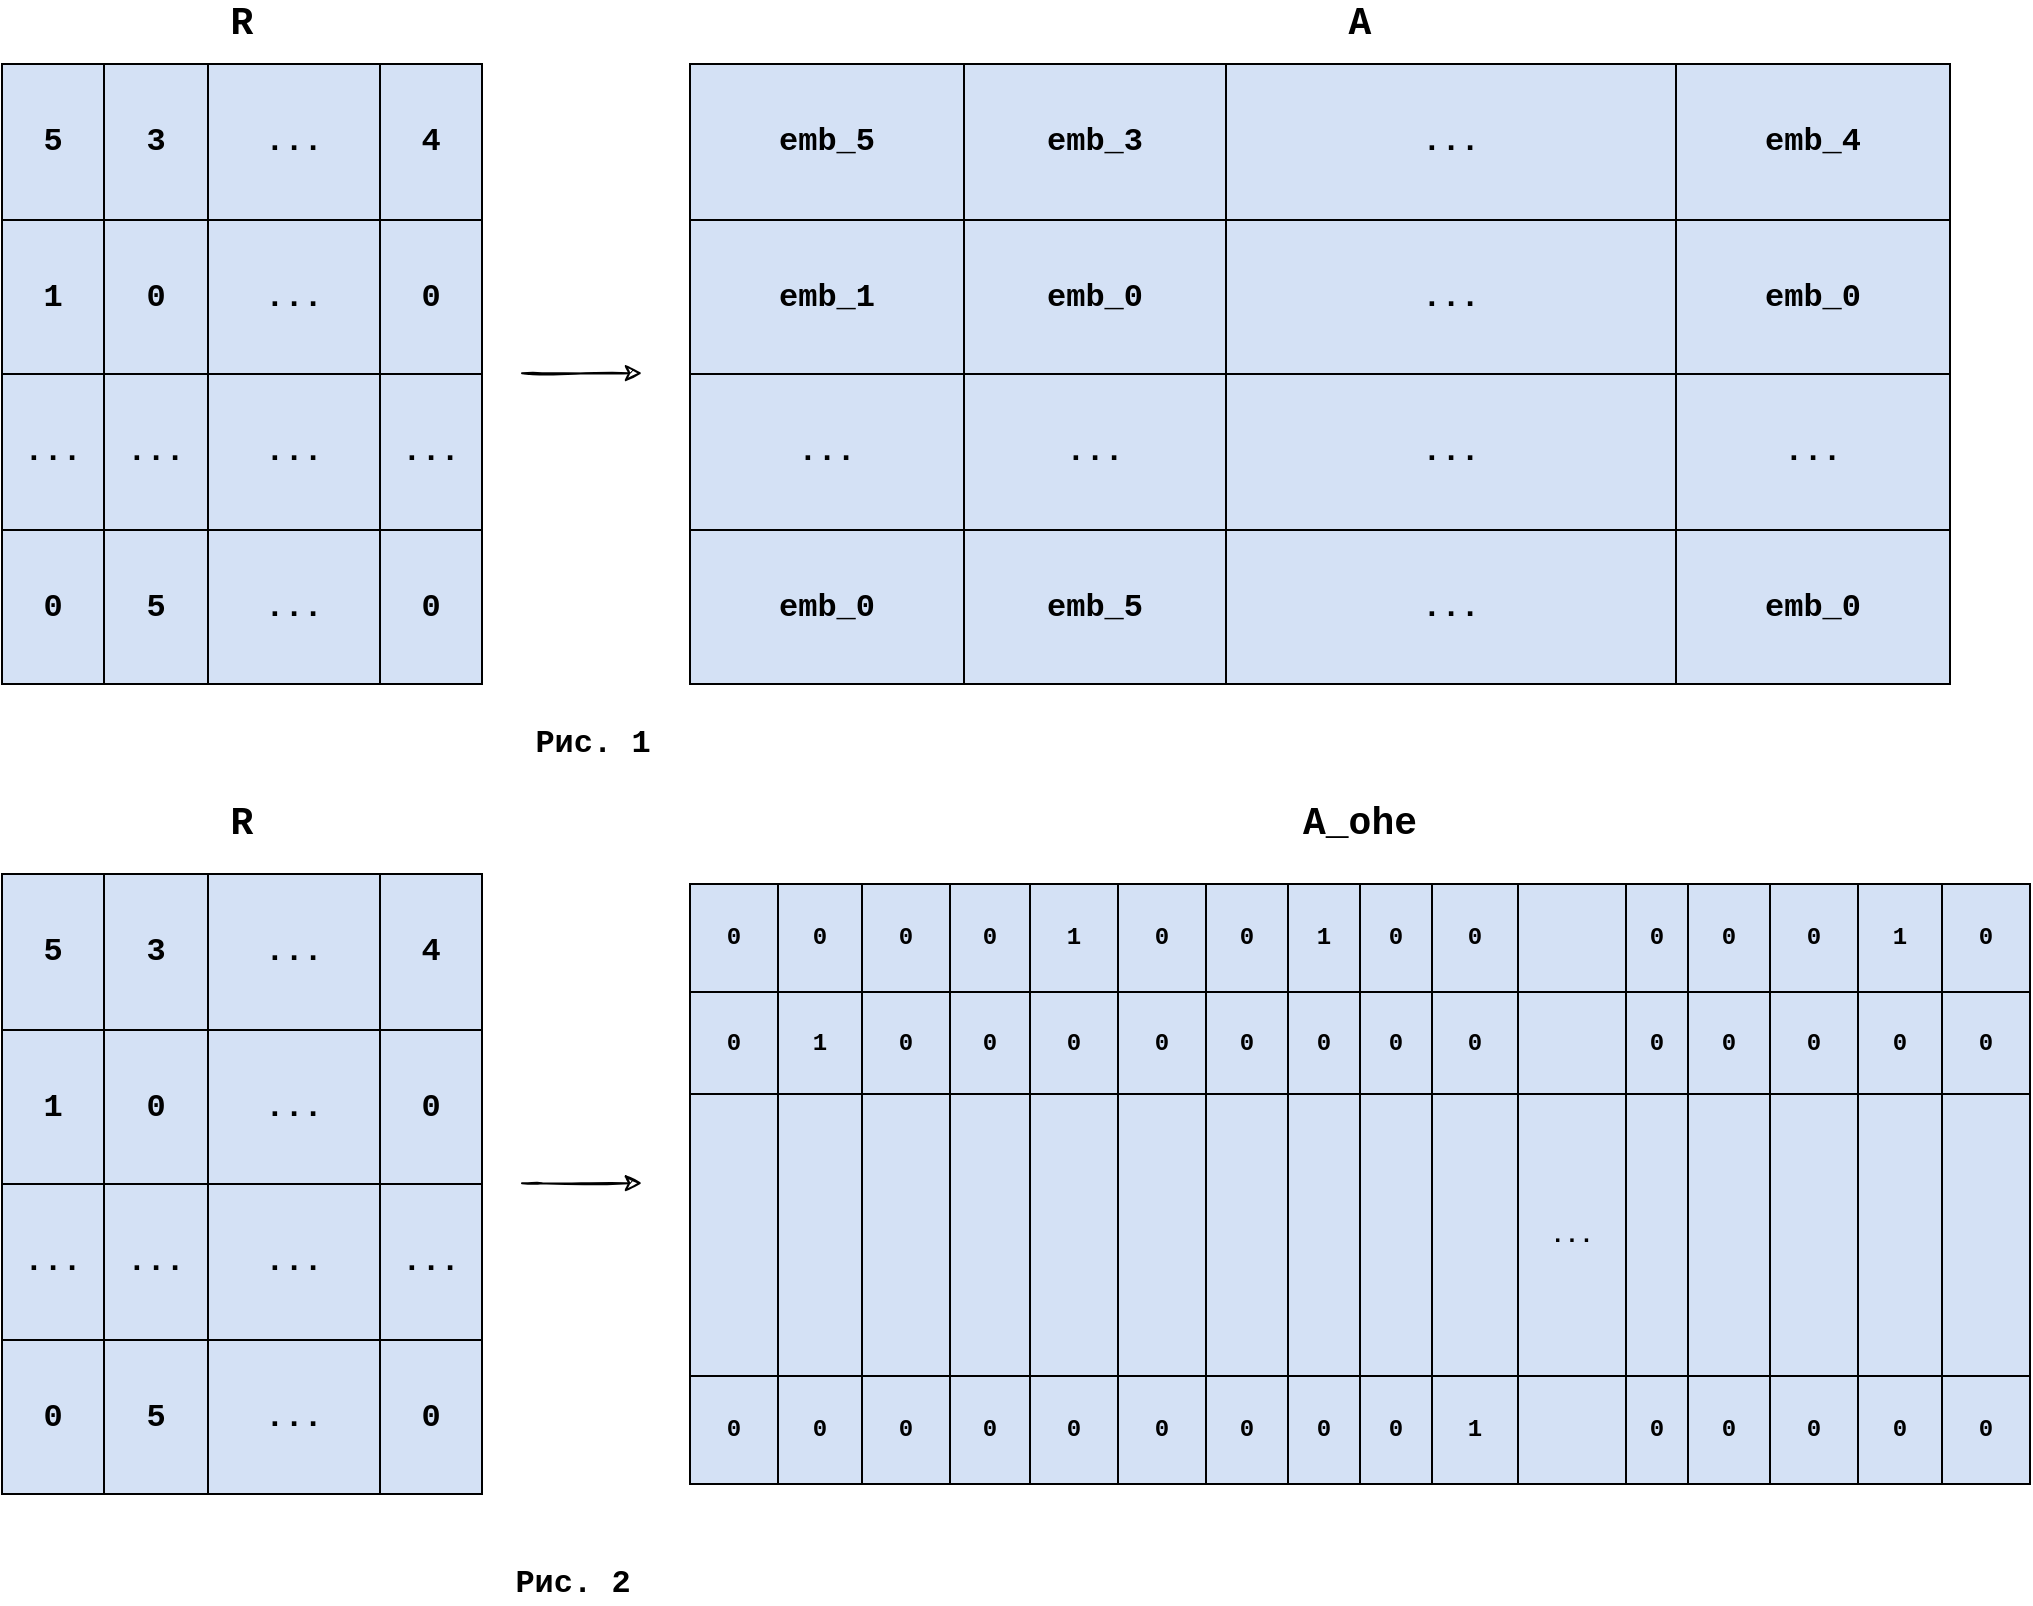 <mxfile version="13.9.9" type="github">
  <diagram id="Y9glZsxrajs8FHL4l1Yg" name="Page-1">
    <mxGraphModel dx="1023" dy="597" grid="1" gridSize="10" guides="1" tooltips="1" connect="1" arrows="1" fold="1" page="1" pageScale="1" pageWidth="827" pageHeight="1169" math="0" shadow="0">
      <root>
        <mxCell id="0" />
        <mxCell id="1" parent="0" />
        <mxCell id="yRKwyBDqBlV9yVA-gZC7-102" value="" style="edgeStyle=orthogonalEdgeStyle;rounded=0;orthogonalLoop=1;jettySize=auto;html=1;fontFamily=Courier New;fontSize=16;sketch=1;fontStyle=1" edge="1" parent="1">
          <mxGeometry relative="1" as="geometry">
            <mxPoint x="340" y="224.58" as="sourcePoint" />
            <mxPoint x="390" y="224.58" as="targetPoint" />
            <Array as="points">
              <mxPoint x="330" y="225.08" />
              <mxPoint x="330" y="225.08" />
            </Array>
          </mxGeometry>
        </mxCell>
        <mxCell id="yRKwyBDqBlV9yVA-gZC7-103" value="" style="shape=table;html=1;whiteSpace=wrap;startSize=0;container=1;collapsible=0;childLayout=tableLayout;fontSize=16;fontFamily=Courier New;fontStyle=1;swimlaneFillColor=#ffffff;fillColor=#D4E1F5;sketch=0;" vertex="1" parent="1">
          <mxGeometry x="70" y="70" width="240" height="310" as="geometry" />
        </mxCell>
        <mxCell id="yRKwyBDqBlV9yVA-gZC7-104" value="" style="shape=partialRectangle;html=1;whiteSpace=wrap;collapsible=0;dropTarget=0;pointerEvents=0;fillColor=none;top=0;left=0;bottom=0;right=0;points=[[0,0.5],[1,0.5]];portConstraint=eastwest;fontSize=16;fontFamily=Courier New;fontStyle=1" vertex="1" parent="yRKwyBDqBlV9yVA-gZC7-103">
          <mxGeometry width="240" height="78" as="geometry" />
        </mxCell>
        <mxCell id="yRKwyBDqBlV9yVA-gZC7-105" value="5" style="shape=partialRectangle;html=1;whiteSpace=wrap;connectable=0;overflow=hidden;fillColor=none;top=0;left=0;bottom=0;right=0;fontSize=16;fontFamily=Courier New;fontStyle=1" vertex="1" parent="yRKwyBDqBlV9yVA-gZC7-104">
          <mxGeometry width="51" height="78" as="geometry" />
        </mxCell>
        <mxCell id="yRKwyBDqBlV9yVA-gZC7-106" value="3" style="shape=partialRectangle;html=1;whiteSpace=wrap;connectable=0;overflow=hidden;fillColor=none;top=0;left=0;bottom=0;right=0;fontSize=16;fontFamily=Courier New;fontStyle=1" vertex="1" parent="yRKwyBDqBlV9yVA-gZC7-104">
          <mxGeometry x="51" width="52" height="78" as="geometry" />
        </mxCell>
        <mxCell id="yRKwyBDqBlV9yVA-gZC7-107" value="..." style="shape=partialRectangle;html=1;whiteSpace=wrap;connectable=0;overflow=hidden;fillColor=none;top=0;left=0;bottom=0;right=0;dashed=1;fontSize=16;fontFamily=Courier New;fontStyle=1;strokeColor=none;" vertex="1" parent="yRKwyBDqBlV9yVA-gZC7-104">
          <mxGeometry x="103" width="86" height="78" as="geometry" />
        </mxCell>
        <mxCell id="yRKwyBDqBlV9yVA-gZC7-108" value="4" style="shape=partialRectangle;html=1;whiteSpace=wrap;connectable=0;overflow=hidden;fillColor=none;top=0;left=0;bottom=0;right=0;fontSize=16;fontFamily=Courier New;fontStyle=1" vertex="1" parent="yRKwyBDqBlV9yVA-gZC7-104">
          <mxGeometry x="189" width="51" height="78" as="geometry" />
        </mxCell>
        <mxCell id="yRKwyBDqBlV9yVA-gZC7-109" value="" style="shape=partialRectangle;html=1;whiteSpace=wrap;collapsible=0;dropTarget=0;pointerEvents=0;fillColor=none;top=0;left=0;bottom=0;right=0;points=[[0,0.5],[1,0.5]];portConstraint=eastwest;fontSize=16;fontFamily=Courier New;fontStyle=1" vertex="1" parent="yRKwyBDqBlV9yVA-gZC7-103">
          <mxGeometry y="78" width="240" height="77" as="geometry" />
        </mxCell>
        <mxCell id="yRKwyBDqBlV9yVA-gZC7-110" value="1" style="shape=partialRectangle;html=1;whiteSpace=wrap;connectable=0;overflow=hidden;fillColor=none;top=0;left=0;bottom=0;right=0;fontSize=16;fontFamily=Courier New;fontStyle=1" vertex="1" parent="yRKwyBDqBlV9yVA-gZC7-109">
          <mxGeometry width="51" height="77" as="geometry" />
        </mxCell>
        <mxCell id="yRKwyBDqBlV9yVA-gZC7-111" value="0" style="shape=partialRectangle;html=1;whiteSpace=wrap;connectable=0;overflow=hidden;fillColor=none;top=0;left=0;bottom=0;right=0;fontSize=16;fontFamily=Courier New;fontStyle=1" vertex="1" parent="yRKwyBDqBlV9yVA-gZC7-109">
          <mxGeometry x="51" width="52" height="77" as="geometry" />
        </mxCell>
        <mxCell id="yRKwyBDqBlV9yVA-gZC7-112" value="..." style="shape=partialRectangle;html=1;whiteSpace=wrap;connectable=0;overflow=hidden;fillColor=none;top=0;left=0;bottom=0;right=0;fontSize=16;fontFamily=Courier New;fontStyle=1" vertex="1" parent="yRKwyBDqBlV9yVA-gZC7-109">
          <mxGeometry x="103" width="86" height="77" as="geometry" />
        </mxCell>
        <mxCell id="yRKwyBDqBlV9yVA-gZC7-113" value="0" style="shape=partialRectangle;html=1;whiteSpace=wrap;connectable=0;overflow=hidden;fillColor=none;top=0;left=0;bottom=0;right=0;fontSize=16;fontFamily=Courier New;fontStyle=1" vertex="1" parent="yRKwyBDqBlV9yVA-gZC7-109">
          <mxGeometry x="189" width="51" height="77" as="geometry" />
        </mxCell>
        <mxCell id="yRKwyBDqBlV9yVA-gZC7-114" value="" style="shape=partialRectangle;html=1;whiteSpace=wrap;collapsible=0;dropTarget=0;pointerEvents=0;fillColor=none;top=0;left=0;bottom=0;right=0;points=[[0,0.5],[1,0.5]];portConstraint=eastwest;strokeColor=none;fontSize=16;fontFamily=Courier New;fontStyle=1" vertex="1" parent="yRKwyBDqBlV9yVA-gZC7-103">
          <mxGeometry y="155" width="240" height="78" as="geometry" />
        </mxCell>
        <mxCell id="yRKwyBDqBlV9yVA-gZC7-115" value="..." style="shape=partialRectangle;html=1;whiteSpace=wrap;connectable=0;overflow=hidden;fillColor=none;top=0;left=0;bottom=0;right=0;fontSize=16;fontFamily=Courier New;fontStyle=1" vertex="1" parent="yRKwyBDqBlV9yVA-gZC7-114">
          <mxGeometry width="51" height="78" as="geometry" />
        </mxCell>
        <mxCell id="yRKwyBDqBlV9yVA-gZC7-116" value="..." style="shape=partialRectangle;html=1;whiteSpace=wrap;connectable=0;overflow=hidden;fillColor=none;top=0;left=0;bottom=0;right=0;fontSize=16;fontFamily=Courier New;fontStyle=1" vertex="1" parent="yRKwyBDqBlV9yVA-gZC7-114">
          <mxGeometry x="51" width="52" height="78" as="geometry" />
        </mxCell>
        <mxCell id="yRKwyBDqBlV9yVA-gZC7-117" value="..." style="shape=partialRectangle;html=1;whiteSpace=wrap;connectable=0;overflow=hidden;fillColor=none;top=0;left=0;bottom=0;right=0;fontSize=16;fontFamily=Courier New;fontStyle=1" vertex="1" parent="yRKwyBDqBlV9yVA-gZC7-114">
          <mxGeometry x="103" width="86" height="78" as="geometry" />
        </mxCell>
        <mxCell id="yRKwyBDqBlV9yVA-gZC7-118" value="..." style="shape=partialRectangle;html=1;whiteSpace=wrap;connectable=0;overflow=hidden;fillColor=none;top=0;left=0;bottom=0;right=0;fontSize=16;fontFamily=Courier New;fontStyle=1" vertex="1" parent="yRKwyBDqBlV9yVA-gZC7-114">
          <mxGeometry x="189" width="51" height="78" as="geometry" />
        </mxCell>
        <mxCell id="yRKwyBDqBlV9yVA-gZC7-119" value="" style="shape=partialRectangle;html=1;whiteSpace=wrap;collapsible=0;dropTarget=0;pointerEvents=0;fillColor=none;top=0;left=0;bottom=0;right=0;points=[[0,0.5],[1,0.5]];portConstraint=eastwest;fontSize=16;fontFamily=Courier New;fontStyle=1" vertex="1" parent="yRKwyBDqBlV9yVA-gZC7-103">
          <mxGeometry y="233" width="240" height="77" as="geometry" />
        </mxCell>
        <mxCell id="yRKwyBDqBlV9yVA-gZC7-120" value="0" style="shape=partialRectangle;html=1;whiteSpace=wrap;connectable=0;overflow=hidden;fillColor=none;top=0;left=0;bottom=0;right=0;fontSize=16;fontFamily=Courier New;fontStyle=1" vertex="1" parent="yRKwyBDqBlV9yVA-gZC7-119">
          <mxGeometry width="51" height="77" as="geometry" />
        </mxCell>
        <mxCell id="yRKwyBDqBlV9yVA-gZC7-121" value="5" style="shape=partialRectangle;html=1;whiteSpace=wrap;connectable=0;overflow=hidden;fillColor=none;top=0;left=0;bottom=0;right=0;fontSize=16;fontFamily=Courier New;fontStyle=1" vertex="1" parent="yRKwyBDqBlV9yVA-gZC7-119">
          <mxGeometry x="51" width="52" height="77" as="geometry" />
        </mxCell>
        <mxCell id="yRKwyBDqBlV9yVA-gZC7-122" value="..." style="shape=partialRectangle;html=1;whiteSpace=wrap;connectable=0;overflow=hidden;fillColor=none;top=0;left=0;bottom=0;right=0;fontSize=16;fontFamily=Courier New;fontStyle=1" vertex="1" parent="yRKwyBDqBlV9yVA-gZC7-119">
          <mxGeometry x="103" width="86" height="77" as="geometry" />
        </mxCell>
        <mxCell id="yRKwyBDqBlV9yVA-gZC7-123" value="0" style="shape=partialRectangle;html=1;whiteSpace=wrap;connectable=0;overflow=hidden;fillColor=none;top=0;left=0;bottom=0;right=0;fontSize=16;fontFamily=Courier New;fontStyle=1" vertex="1" parent="yRKwyBDqBlV9yVA-gZC7-119">
          <mxGeometry x="189" width="51" height="77" as="geometry" />
        </mxCell>
        <mxCell id="yRKwyBDqBlV9yVA-gZC7-124" value="&lt;span&gt;&lt;font style=&quot;font-size: 19px&quot;&gt;R&lt;/font&gt;&lt;/span&gt;" style="text;html=1;strokeColor=none;fillColor=none;align=center;verticalAlign=middle;whiteSpace=wrap;rounded=0;dashed=1;fontFamily=Courier New;fontSize=16;fontStyle=1" vertex="1" parent="1">
          <mxGeometry x="170" y="40" width="40" height="20" as="geometry" />
        </mxCell>
        <mxCell id="yRKwyBDqBlV9yVA-gZC7-125" value="" style="shape=table;html=1;whiteSpace=wrap;startSize=0;container=1;collapsible=0;childLayout=tableLayout;fontSize=16;fontFamily=Courier New;fontStyle=1;sketch=0;fillColor=#D4E1F5;" vertex="1" parent="1">
          <mxGeometry x="414" y="70" width="630" height="310" as="geometry" />
        </mxCell>
        <mxCell id="yRKwyBDqBlV9yVA-gZC7-126" value="" style="shape=partialRectangle;html=1;whiteSpace=wrap;collapsible=0;dropTarget=0;pointerEvents=0;fillColor=none;top=0;left=0;bottom=0;right=0;points=[[0,0.5],[1,0.5]];portConstraint=eastwest;fontSize=16;fontFamily=Courier New;fontStyle=1" vertex="1" parent="yRKwyBDqBlV9yVA-gZC7-125">
          <mxGeometry width="630" height="78" as="geometry" />
        </mxCell>
        <mxCell id="yRKwyBDqBlV9yVA-gZC7-127" value="emb_5" style="shape=partialRectangle;html=1;whiteSpace=wrap;connectable=0;overflow=hidden;fillColor=none;top=0;left=0;bottom=0;right=0;fontSize=16;fontFamily=Courier New;fontStyle=1" vertex="1" parent="yRKwyBDqBlV9yVA-gZC7-126">
          <mxGeometry width="137" height="78" as="geometry" />
        </mxCell>
        <mxCell id="yRKwyBDqBlV9yVA-gZC7-128" value="emb_3" style="shape=partialRectangle;html=1;whiteSpace=wrap;connectable=0;overflow=hidden;fillColor=none;top=0;left=0;bottom=0;right=0;fontSize=16;fontFamily=Courier New;fontStyle=1" vertex="1" parent="yRKwyBDqBlV9yVA-gZC7-126">
          <mxGeometry x="137" width="131" height="78" as="geometry" />
        </mxCell>
        <mxCell id="yRKwyBDqBlV9yVA-gZC7-129" value="..." style="shape=partialRectangle;html=1;whiteSpace=wrap;connectable=0;overflow=hidden;fillColor=none;top=0;left=0;bottom=0;right=0;dashed=1;fontSize=16;fontFamily=Courier New;fontStyle=1;strokeColor=none;" vertex="1" parent="yRKwyBDqBlV9yVA-gZC7-126">
          <mxGeometry x="268" width="225" height="78" as="geometry" />
        </mxCell>
        <mxCell id="yRKwyBDqBlV9yVA-gZC7-130" value="emb_4" style="shape=partialRectangle;html=1;whiteSpace=wrap;connectable=0;overflow=hidden;fillColor=none;top=0;left=0;bottom=0;right=0;fontSize=16;fontFamily=Courier New;fontStyle=1" vertex="1" parent="yRKwyBDqBlV9yVA-gZC7-126">
          <mxGeometry x="493" width="137" height="78" as="geometry" />
        </mxCell>
        <mxCell id="yRKwyBDqBlV9yVA-gZC7-131" value="" style="shape=partialRectangle;html=1;whiteSpace=wrap;collapsible=0;dropTarget=0;pointerEvents=0;fillColor=none;top=0;left=0;bottom=0;right=0;points=[[0,0.5],[1,0.5]];portConstraint=eastwest;fontSize=16;fontFamily=Courier New;fontStyle=1" vertex="1" parent="yRKwyBDqBlV9yVA-gZC7-125">
          <mxGeometry y="78" width="630" height="77" as="geometry" />
        </mxCell>
        <mxCell id="yRKwyBDqBlV9yVA-gZC7-132" value="emb_1" style="shape=partialRectangle;html=1;whiteSpace=wrap;connectable=0;overflow=hidden;fillColor=none;top=0;left=0;bottom=0;right=0;fontSize=16;fontFamily=Courier New;fontStyle=1" vertex="1" parent="yRKwyBDqBlV9yVA-gZC7-131">
          <mxGeometry width="137" height="77" as="geometry" />
        </mxCell>
        <mxCell id="yRKwyBDqBlV9yVA-gZC7-133" value="emb_0" style="shape=partialRectangle;html=1;whiteSpace=wrap;connectable=0;overflow=hidden;fillColor=none;top=0;left=0;bottom=0;right=0;fontSize=16;fontFamily=Courier New;fontStyle=1" vertex="1" parent="yRKwyBDqBlV9yVA-gZC7-131">
          <mxGeometry x="137" width="131" height="77" as="geometry" />
        </mxCell>
        <mxCell id="yRKwyBDqBlV9yVA-gZC7-134" value="..." style="shape=partialRectangle;html=1;whiteSpace=wrap;connectable=0;overflow=hidden;fillColor=none;top=0;left=0;bottom=0;right=0;fontSize=16;fontFamily=Courier New;fontStyle=1" vertex="1" parent="yRKwyBDqBlV9yVA-gZC7-131">
          <mxGeometry x="268" width="225" height="77" as="geometry" />
        </mxCell>
        <mxCell id="yRKwyBDqBlV9yVA-gZC7-135" value="emb_0" style="shape=partialRectangle;html=1;whiteSpace=wrap;connectable=0;overflow=hidden;fillColor=none;top=0;left=0;bottom=0;right=0;fontSize=16;fontFamily=Courier New;fontStyle=1" vertex="1" parent="yRKwyBDqBlV9yVA-gZC7-131">
          <mxGeometry x="493" width="137" height="77" as="geometry" />
        </mxCell>
        <mxCell id="yRKwyBDqBlV9yVA-gZC7-136" value="" style="shape=partialRectangle;html=1;whiteSpace=wrap;collapsible=0;dropTarget=0;pointerEvents=0;fillColor=none;top=0;left=0;bottom=0;right=0;points=[[0,0.5],[1,0.5]];portConstraint=eastwest;strokeColor=none;fontSize=16;fontFamily=Courier New;fontStyle=1" vertex="1" parent="yRKwyBDqBlV9yVA-gZC7-125">
          <mxGeometry y="155" width="630" height="78" as="geometry" />
        </mxCell>
        <mxCell id="yRKwyBDqBlV9yVA-gZC7-137" value="..." style="shape=partialRectangle;html=1;whiteSpace=wrap;connectable=0;overflow=hidden;fillColor=none;top=0;left=0;bottom=0;right=0;fontSize=16;fontFamily=Courier New;fontStyle=1" vertex="1" parent="yRKwyBDqBlV9yVA-gZC7-136">
          <mxGeometry width="137" height="78" as="geometry" />
        </mxCell>
        <mxCell id="yRKwyBDqBlV9yVA-gZC7-138" value="..." style="shape=partialRectangle;html=1;whiteSpace=wrap;connectable=0;overflow=hidden;fillColor=none;top=0;left=0;bottom=0;right=0;fontSize=16;fontFamily=Courier New;fontStyle=1" vertex="1" parent="yRKwyBDqBlV9yVA-gZC7-136">
          <mxGeometry x="137" width="131" height="78" as="geometry" />
        </mxCell>
        <mxCell id="yRKwyBDqBlV9yVA-gZC7-139" value="..." style="shape=partialRectangle;html=1;whiteSpace=wrap;connectable=0;overflow=hidden;fillColor=none;top=0;left=0;bottom=0;right=0;fontSize=16;fontFamily=Courier New;fontStyle=1" vertex="1" parent="yRKwyBDqBlV9yVA-gZC7-136">
          <mxGeometry x="268" width="225" height="78" as="geometry" />
        </mxCell>
        <mxCell id="yRKwyBDqBlV9yVA-gZC7-140" value="..." style="shape=partialRectangle;html=1;whiteSpace=wrap;connectable=0;overflow=hidden;fillColor=none;top=0;left=0;bottom=0;right=0;fontSize=16;fontFamily=Courier New;fontStyle=1" vertex="1" parent="yRKwyBDqBlV9yVA-gZC7-136">
          <mxGeometry x="493" width="137" height="78" as="geometry" />
        </mxCell>
        <mxCell id="yRKwyBDqBlV9yVA-gZC7-141" value="" style="shape=partialRectangle;html=1;whiteSpace=wrap;collapsible=0;dropTarget=0;pointerEvents=0;fillColor=none;top=0;left=0;bottom=0;right=0;points=[[0,0.5],[1,0.5]];portConstraint=eastwest;fontSize=16;fontFamily=Courier New;fontStyle=1" vertex="1" parent="yRKwyBDqBlV9yVA-gZC7-125">
          <mxGeometry y="233" width="630" height="77" as="geometry" />
        </mxCell>
        <mxCell id="yRKwyBDqBlV9yVA-gZC7-142" value="emb_0" style="shape=partialRectangle;html=1;whiteSpace=wrap;connectable=0;overflow=hidden;fillColor=none;top=0;left=0;bottom=0;right=0;fontSize=16;fontFamily=Courier New;fontStyle=1" vertex="1" parent="yRKwyBDqBlV9yVA-gZC7-141">
          <mxGeometry width="137" height="77" as="geometry" />
        </mxCell>
        <mxCell id="yRKwyBDqBlV9yVA-gZC7-143" value="emb_5" style="shape=partialRectangle;html=1;whiteSpace=wrap;connectable=0;overflow=hidden;fillColor=none;top=0;left=0;bottom=0;right=0;fontSize=16;fontFamily=Courier New;fontStyle=1" vertex="1" parent="yRKwyBDqBlV9yVA-gZC7-141">
          <mxGeometry x="137" width="131" height="77" as="geometry" />
        </mxCell>
        <mxCell id="yRKwyBDqBlV9yVA-gZC7-144" value="..." style="shape=partialRectangle;html=1;whiteSpace=wrap;connectable=0;overflow=hidden;fillColor=none;top=0;left=0;bottom=0;right=0;fontSize=16;fontFamily=Courier New;fontStyle=1" vertex="1" parent="yRKwyBDqBlV9yVA-gZC7-141">
          <mxGeometry x="268" width="225" height="77" as="geometry" />
        </mxCell>
        <mxCell id="yRKwyBDqBlV9yVA-gZC7-145" value="emb_0" style="shape=partialRectangle;html=1;whiteSpace=wrap;connectable=0;overflow=hidden;fillColor=none;top=0;left=0;bottom=0;right=0;fontSize=16;fontFamily=Courier New;fontStyle=1" vertex="1" parent="yRKwyBDqBlV9yVA-gZC7-141">
          <mxGeometry x="493" width="137" height="77" as="geometry" />
        </mxCell>
        <mxCell id="yRKwyBDqBlV9yVA-gZC7-146" value="&lt;span&gt;&lt;font style=&quot;font-size: 19px&quot;&gt;A&lt;/font&gt;&lt;/span&gt;" style="text;html=1;strokeColor=none;fillColor=none;align=center;verticalAlign=middle;whiteSpace=wrap;rounded=0;dashed=1;fontFamily=Courier New;fontSize=16;fontStyle=1" vertex="1" parent="1">
          <mxGeometry x="729" y="40" width="40" height="20" as="geometry" />
        </mxCell>
        <mxCell id="yRKwyBDqBlV9yVA-gZC7-147" value="Рис. 1" style="text;html=1;align=center;verticalAlign=middle;resizable=0;points=[];autosize=1;fontSize=16;fontFamily=Courier New;sketch=0;fontStyle=1" vertex="1" parent="1">
          <mxGeometry x="330" y="400" width="70" height="20" as="geometry" />
        </mxCell>
        <mxCell id="yRKwyBDqBlV9yVA-gZC7-171" value="&lt;span&gt;&lt;font style=&quot;font-size: 19px&quot;&gt;A_ohe&lt;/font&gt;&lt;/span&gt;" style="text;html=1;strokeColor=none;fillColor=none;align=center;verticalAlign=middle;whiteSpace=wrap;rounded=0;dashed=1;fontFamily=Courier New;fontSize=16;fontStyle=1" vertex="1" parent="1">
          <mxGeometry x="715" y="500" width="40" height="20" as="geometry" />
        </mxCell>
        <mxCell id="yRKwyBDqBlV9yVA-gZC7-172" value="Рис. 2" style="text;html=1;align=center;verticalAlign=middle;resizable=0;points=[];autosize=1;fontSize=16;fontFamily=Courier New;sketch=0;fontStyle=1" vertex="1" parent="1">
          <mxGeometry x="320" y="820" width="70" height="20" as="geometry" />
        </mxCell>
        <mxCell id="yRKwyBDqBlV9yVA-gZC7-173" value="" style="shape=table;html=1;whiteSpace=wrap;startSize=0;container=1;collapsible=0;childLayout=tableLayout;rounded=0;shadow=0;swimlaneFillColor=#ffffff;strokeColor=#000000;fillColor=#D4E1F5;fontStyle=1;fontFamily=Courier New;textOpacity=50;" vertex="1" parent="1">
          <mxGeometry x="414" y="480" width="670" height="300" as="geometry" />
        </mxCell>
        <mxCell id="yRKwyBDqBlV9yVA-gZC7-174" value="" style="shape=partialRectangle;html=1;whiteSpace=wrap;collapsible=0;dropTarget=0;pointerEvents=0;fillColor=none;top=0;left=0;bottom=0;right=0;points=[[0,0.5],[1,0.5]];portConstraint=eastwest;fontStyle=1;fontFamily=Courier New;" vertex="1" parent="yRKwyBDqBlV9yVA-gZC7-173">
          <mxGeometry width="670" height="54" as="geometry" />
        </mxCell>
        <mxCell id="yRKwyBDqBlV9yVA-gZC7-175" value="0" style="shape=partialRectangle;html=1;whiteSpace=wrap;connectable=0;overflow=hidden;fillColor=none;top=0;left=0;bottom=0;right=0;fontStyle=1;fontFamily=Courier New;" vertex="1" parent="yRKwyBDqBlV9yVA-gZC7-174">
          <mxGeometry width="44" height="54" as="geometry" />
        </mxCell>
        <mxCell id="yRKwyBDqBlV9yVA-gZC7-176" value="0" style="shape=partialRectangle;html=1;whiteSpace=wrap;connectable=0;overflow=hidden;fillColor=none;top=0;left=0;bottom=0;right=0;fontStyle=1;fontFamily=Courier New;" vertex="1" parent="yRKwyBDqBlV9yVA-gZC7-174">
          <mxGeometry x="44" width="42" height="54" as="geometry" />
        </mxCell>
        <mxCell id="yRKwyBDqBlV9yVA-gZC7-177" value="0" style="shape=partialRectangle;html=1;whiteSpace=wrap;connectable=0;overflow=hidden;fillColor=none;top=0;left=0;bottom=0;right=0;fontStyle=1;fontFamily=Courier New;" vertex="1" parent="yRKwyBDqBlV9yVA-gZC7-174">
          <mxGeometry x="86" width="44" height="54" as="geometry" />
        </mxCell>
        <mxCell id="yRKwyBDqBlV9yVA-gZC7-178" value="0" style="shape=partialRectangle;html=1;whiteSpace=wrap;connectable=0;overflow=hidden;fillColor=none;top=0;left=0;bottom=0;right=0;fontStyle=1;fontFamily=Courier New;" vertex="1" parent="yRKwyBDqBlV9yVA-gZC7-174">
          <mxGeometry x="130" width="40" height="54" as="geometry" />
        </mxCell>
        <mxCell id="yRKwyBDqBlV9yVA-gZC7-179" value="1" style="shape=partialRectangle;html=1;whiteSpace=wrap;connectable=0;overflow=hidden;fillColor=none;top=0;left=0;bottom=0;right=0;strokeColor=#000000;fontStyle=1;fontFamily=Courier New;perimeterSpacing=0;" vertex="1" parent="yRKwyBDqBlV9yVA-gZC7-174">
          <mxGeometry x="170" width="44" height="54" as="geometry" />
        </mxCell>
        <mxCell id="yRKwyBDqBlV9yVA-gZC7-180" value="0" style="shape=partialRectangle;html=1;whiteSpace=wrap;connectable=0;overflow=hidden;fillColor=none;top=0;left=0;bottom=0;right=0;fontStyle=1;fontFamily=Courier New;" vertex="1" parent="yRKwyBDqBlV9yVA-gZC7-174">
          <mxGeometry x="214" width="44" height="54" as="geometry" />
        </mxCell>
        <mxCell id="yRKwyBDqBlV9yVA-gZC7-181" value="0" style="shape=partialRectangle;html=1;whiteSpace=wrap;connectable=0;overflow=hidden;fillColor=none;top=0;left=0;bottom=0;right=0;fontStyle=1;fontFamily=Courier New;" vertex="1" parent="yRKwyBDqBlV9yVA-gZC7-174">
          <mxGeometry x="258" width="41" height="54" as="geometry" />
        </mxCell>
        <mxCell id="yRKwyBDqBlV9yVA-gZC7-182" value="1" style="shape=partialRectangle;html=1;whiteSpace=wrap;connectable=0;overflow=hidden;fillColor=none;top=0;left=0;bottom=0;right=0;fontStyle=1;fontFamily=Courier New;" vertex="1" parent="yRKwyBDqBlV9yVA-gZC7-174">
          <mxGeometry x="299" width="36" height="54" as="geometry" />
        </mxCell>
        <mxCell id="yRKwyBDqBlV9yVA-gZC7-183" value="0" style="shape=partialRectangle;html=1;whiteSpace=wrap;connectable=0;overflow=hidden;fillColor=none;top=0;left=0;bottom=0;right=0;fontStyle=1;fontFamily=Courier New;" vertex="1" parent="yRKwyBDqBlV9yVA-gZC7-174">
          <mxGeometry x="335" width="36" height="54" as="geometry" />
        </mxCell>
        <mxCell id="yRKwyBDqBlV9yVA-gZC7-184" value="0" style="shape=partialRectangle;html=1;whiteSpace=wrap;connectable=0;overflow=hidden;fillColor=none;top=0;left=0;bottom=0;right=0;fontStyle=1;fontFamily=Courier New;" vertex="1" parent="yRKwyBDqBlV9yVA-gZC7-174">
          <mxGeometry x="371" width="43" height="54" as="geometry" />
        </mxCell>
        <mxCell id="yRKwyBDqBlV9yVA-gZC7-185" value="" style="shape=partialRectangle;html=1;whiteSpace=wrap;connectable=0;overflow=hidden;fillColor=none;top=0;left=0;bottom=0;right=0;fontStyle=1;fontFamily=Courier New;" vertex="1" parent="yRKwyBDqBlV9yVA-gZC7-174">
          <mxGeometry x="414" width="54" height="54" as="geometry" />
        </mxCell>
        <mxCell id="yRKwyBDqBlV9yVA-gZC7-186" value="0" style="shape=partialRectangle;html=1;whiteSpace=wrap;connectable=0;overflow=hidden;fillColor=none;top=0;left=0;bottom=0;right=0;fontStyle=1;fontFamily=Courier New;" vertex="1" parent="yRKwyBDqBlV9yVA-gZC7-174">
          <mxGeometry x="468" width="31" height="54" as="geometry" />
        </mxCell>
        <mxCell id="yRKwyBDqBlV9yVA-gZC7-187" value="0" style="shape=partialRectangle;html=1;whiteSpace=wrap;connectable=0;overflow=hidden;fillColor=none;top=0;left=0;bottom=0;right=0;fontStyle=1;fontFamily=Courier New;" vertex="1" parent="yRKwyBDqBlV9yVA-gZC7-174">
          <mxGeometry x="499" width="41" height="54" as="geometry" />
        </mxCell>
        <mxCell id="yRKwyBDqBlV9yVA-gZC7-188" value="0" style="shape=partialRectangle;html=1;whiteSpace=wrap;connectable=0;overflow=hidden;fillColor=none;top=0;left=0;bottom=0;right=0;fontStyle=1;fontFamily=Courier New;" vertex="1" parent="yRKwyBDqBlV9yVA-gZC7-174">
          <mxGeometry x="540" width="44" height="54" as="geometry" />
        </mxCell>
        <mxCell id="yRKwyBDqBlV9yVA-gZC7-189" value="1" style="shape=partialRectangle;html=1;whiteSpace=wrap;connectable=0;overflow=hidden;fillColor=none;top=0;left=0;bottom=0;right=0;fontStyle=1;fontFamily=Courier New;" vertex="1" parent="yRKwyBDqBlV9yVA-gZC7-174">
          <mxGeometry x="584" width="42" height="54" as="geometry" />
        </mxCell>
        <mxCell id="yRKwyBDqBlV9yVA-gZC7-190" value="0" style="shape=partialRectangle;html=1;whiteSpace=wrap;connectable=0;overflow=hidden;fillColor=none;top=0;left=0;bottom=0;right=0;fontStyle=1;fontFamily=Courier New;" vertex="1" parent="yRKwyBDqBlV9yVA-gZC7-174">
          <mxGeometry x="626" width="44" height="54" as="geometry" />
        </mxCell>
        <mxCell id="yRKwyBDqBlV9yVA-gZC7-191" value="" style="shape=partialRectangle;html=1;whiteSpace=wrap;collapsible=0;dropTarget=0;pointerEvents=0;fillColor=none;top=0;left=0;bottom=0;right=0;points=[[0,0.5],[1,0.5]];portConstraint=eastwest;fontStyle=1;fontFamily=Courier New;" vertex="1" parent="yRKwyBDqBlV9yVA-gZC7-173">
          <mxGeometry y="54" width="670" height="51" as="geometry" />
        </mxCell>
        <mxCell id="yRKwyBDqBlV9yVA-gZC7-192" value="0" style="shape=partialRectangle;html=1;whiteSpace=wrap;connectable=0;overflow=hidden;fillColor=none;top=0;left=0;bottom=0;right=0;fontStyle=1;fontFamily=Courier New;" vertex="1" parent="yRKwyBDqBlV9yVA-gZC7-191">
          <mxGeometry width="44" height="51" as="geometry" />
        </mxCell>
        <mxCell id="yRKwyBDqBlV9yVA-gZC7-193" value="1" style="shape=partialRectangle;html=1;whiteSpace=wrap;connectable=0;overflow=hidden;fillColor=none;top=0;left=0;bottom=0;right=0;fontStyle=1;fontFamily=Courier New;" vertex="1" parent="yRKwyBDqBlV9yVA-gZC7-191">
          <mxGeometry x="44" width="42" height="51" as="geometry" />
        </mxCell>
        <mxCell id="yRKwyBDqBlV9yVA-gZC7-194" value="0" style="shape=partialRectangle;html=1;whiteSpace=wrap;connectable=0;overflow=hidden;fillColor=none;top=0;left=0;bottom=0;right=0;fontStyle=1;fontFamily=Courier New;" vertex="1" parent="yRKwyBDqBlV9yVA-gZC7-191">
          <mxGeometry x="86" width="44" height="51" as="geometry" />
        </mxCell>
        <mxCell id="yRKwyBDqBlV9yVA-gZC7-195" value="0" style="shape=partialRectangle;html=1;whiteSpace=wrap;connectable=0;overflow=hidden;fillColor=none;top=0;left=0;bottom=0;right=0;fontStyle=1;fontFamily=Courier New;" vertex="1" parent="yRKwyBDqBlV9yVA-gZC7-191">
          <mxGeometry x="130" width="40" height="51" as="geometry" />
        </mxCell>
        <mxCell id="yRKwyBDqBlV9yVA-gZC7-196" value="0" style="shape=partialRectangle;html=1;whiteSpace=wrap;connectable=0;overflow=hidden;fillColor=none;top=0;left=0;bottom=0;right=0;fontStyle=1;fontFamily=Courier New;" vertex="1" parent="yRKwyBDqBlV9yVA-gZC7-191">
          <mxGeometry x="170" width="44" height="51" as="geometry" />
        </mxCell>
        <mxCell id="yRKwyBDqBlV9yVA-gZC7-197" value="0" style="shape=partialRectangle;html=1;whiteSpace=wrap;connectable=0;overflow=hidden;fillColor=none;top=0;left=0;bottom=0;right=0;fontStyle=1;fontFamily=Courier New;" vertex="1" parent="yRKwyBDqBlV9yVA-gZC7-191">
          <mxGeometry x="214" width="44" height="51" as="geometry" />
        </mxCell>
        <mxCell id="yRKwyBDqBlV9yVA-gZC7-198" value="0" style="shape=partialRectangle;html=1;whiteSpace=wrap;connectable=0;overflow=hidden;fillColor=none;top=0;left=0;bottom=0;right=0;fontStyle=1;fontFamily=Courier New;" vertex="1" parent="yRKwyBDqBlV9yVA-gZC7-191">
          <mxGeometry x="258" width="41" height="51" as="geometry" />
        </mxCell>
        <mxCell id="yRKwyBDqBlV9yVA-gZC7-199" value="0" style="shape=partialRectangle;html=1;whiteSpace=wrap;connectable=0;overflow=hidden;fillColor=none;top=0;left=0;bottom=0;right=0;fontStyle=1;fontFamily=Courier New;" vertex="1" parent="yRKwyBDqBlV9yVA-gZC7-191">
          <mxGeometry x="299" width="36" height="51" as="geometry" />
        </mxCell>
        <mxCell id="yRKwyBDqBlV9yVA-gZC7-200" value="0" style="shape=partialRectangle;html=1;whiteSpace=wrap;connectable=0;overflow=hidden;fillColor=none;top=0;left=0;bottom=0;right=0;fontStyle=1;fontFamily=Courier New;" vertex="1" parent="yRKwyBDqBlV9yVA-gZC7-191">
          <mxGeometry x="335" width="36" height="51" as="geometry" />
        </mxCell>
        <mxCell id="yRKwyBDqBlV9yVA-gZC7-201" value="0" style="shape=partialRectangle;html=1;whiteSpace=wrap;connectable=0;overflow=hidden;fillColor=none;top=0;left=0;bottom=0;right=0;fontStyle=1;fontFamily=Courier New;" vertex="1" parent="yRKwyBDqBlV9yVA-gZC7-191">
          <mxGeometry x="371" width="43" height="51" as="geometry" />
        </mxCell>
        <mxCell id="yRKwyBDqBlV9yVA-gZC7-202" value="" style="shape=partialRectangle;html=1;whiteSpace=wrap;connectable=0;overflow=hidden;fillColor=none;top=0;left=0;bottom=0;right=0;fontStyle=1;fontFamily=Courier New;" vertex="1" parent="yRKwyBDqBlV9yVA-gZC7-191">
          <mxGeometry x="414" width="54" height="51" as="geometry" />
        </mxCell>
        <mxCell id="yRKwyBDqBlV9yVA-gZC7-203" value="0" style="shape=partialRectangle;html=1;whiteSpace=wrap;connectable=0;overflow=hidden;fillColor=none;top=0;left=0;bottom=0;right=0;fontStyle=1;fontFamily=Courier New;" vertex="1" parent="yRKwyBDqBlV9yVA-gZC7-191">
          <mxGeometry x="468" width="31" height="51" as="geometry" />
        </mxCell>
        <mxCell id="yRKwyBDqBlV9yVA-gZC7-204" value="0" style="shape=partialRectangle;html=1;whiteSpace=wrap;connectable=0;overflow=hidden;fillColor=none;top=0;left=0;bottom=0;right=0;fontStyle=1;fontFamily=Courier New;" vertex="1" parent="yRKwyBDqBlV9yVA-gZC7-191">
          <mxGeometry x="499" width="41" height="51" as="geometry" />
        </mxCell>
        <mxCell id="yRKwyBDqBlV9yVA-gZC7-205" value="0" style="shape=partialRectangle;html=1;whiteSpace=wrap;connectable=0;overflow=hidden;fillColor=none;top=0;left=0;bottom=0;right=0;fontStyle=1;fontFamily=Courier New;" vertex="1" parent="yRKwyBDqBlV9yVA-gZC7-191">
          <mxGeometry x="540" width="44" height="51" as="geometry" />
        </mxCell>
        <mxCell id="yRKwyBDqBlV9yVA-gZC7-206" value="0" style="shape=partialRectangle;html=1;whiteSpace=wrap;connectable=0;overflow=hidden;fillColor=none;top=0;left=0;bottom=0;right=0;fontStyle=1;fontFamily=Courier New;" vertex="1" parent="yRKwyBDqBlV9yVA-gZC7-191">
          <mxGeometry x="584" width="42" height="51" as="geometry" />
        </mxCell>
        <mxCell id="yRKwyBDqBlV9yVA-gZC7-207" value="0" style="shape=partialRectangle;html=1;whiteSpace=wrap;connectable=0;overflow=hidden;fillColor=none;top=0;left=0;bottom=0;right=0;fontStyle=1;fontFamily=Courier New;" vertex="1" parent="yRKwyBDqBlV9yVA-gZC7-191">
          <mxGeometry x="626" width="44" height="51" as="geometry" />
        </mxCell>
        <mxCell id="yRKwyBDqBlV9yVA-gZC7-208" value="" style="shape=partialRectangle;html=1;whiteSpace=wrap;collapsible=0;dropTarget=0;pointerEvents=0;fillColor=none;top=0;left=0;bottom=0;right=0;points=[[0,0.5],[1,0.5]];portConstraint=eastwest;fontStyle=1;fontFamily=Courier New;" vertex="1" parent="yRKwyBDqBlV9yVA-gZC7-173">
          <mxGeometry y="105" width="670" height="141" as="geometry" />
        </mxCell>
        <mxCell id="yRKwyBDqBlV9yVA-gZC7-209" value="" style="shape=partialRectangle;html=1;whiteSpace=wrap;connectable=0;overflow=hidden;fillColor=none;top=0;left=0;bottom=0;right=0;fontStyle=1;fontFamily=Courier New;" vertex="1" parent="yRKwyBDqBlV9yVA-gZC7-208">
          <mxGeometry width="44" height="141" as="geometry" />
        </mxCell>
        <mxCell id="yRKwyBDqBlV9yVA-gZC7-210" value="" style="shape=partialRectangle;html=1;whiteSpace=wrap;connectable=0;overflow=hidden;fillColor=none;top=0;left=0;bottom=0;right=0;fontStyle=1;fontFamily=Courier New;" vertex="1" parent="yRKwyBDqBlV9yVA-gZC7-208">
          <mxGeometry x="44" width="42" height="141" as="geometry" />
        </mxCell>
        <mxCell id="yRKwyBDqBlV9yVA-gZC7-211" value="" style="shape=partialRectangle;html=1;whiteSpace=wrap;connectable=0;overflow=hidden;fillColor=none;top=0;left=0;bottom=0;right=0;fontStyle=1;fontFamily=Courier New;" vertex="1" parent="yRKwyBDqBlV9yVA-gZC7-208">
          <mxGeometry x="86" width="44" height="141" as="geometry" />
        </mxCell>
        <mxCell id="yRKwyBDqBlV9yVA-gZC7-212" value="" style="shape=partialRectangle;html=1;whiteSpace=wrap;connectable=0;overflow=hidden;fillColor=none;top=0;left=0;bottom=0;right=0;fontStyle=1;fontFamily=Courier New;" vertex="1" parent="yRKwyBDqBlV9yVA-gZC7-208">
          <mxGeometry x="130" width="40" height="141" as="geometry" />
        </mxCell>
        <mxCell id="yRKwyBDqBlV9yVA-gZC7-213" value="" style="shape=partialRectangle;html=1;whiteSpace=wrap;connectable=0;overflow=hidden;fillColor=none;top=0;left=0;bottom=0;right=0;fontStyle=1;fontFamily=Courier New;" vertex="1" parent="yRKwyBDqBlV9yVA-gZC7-208">
          <mxGeometry x="170" width="44" height="141" as="geometry" />
        </mxCell>
        <mxCell id="yRKwyBDqBlV9yVA-gZC7-214" value="" style="shape=partialRectangle;html=1;whiteSpace=wrap;connectable=0;overflow=hidden;fillColor=none;top=0;left=0;bottom=0;right=0;fontStyle=1;fontFamily=Courier New;dashed=1;" vertex="1" parent="yRKwyBDqBlV9yVA-gZC7-208">
          <mxGeometry x="214" width="44" height="141" as="geometry" />
        </mxCell>
        <mxCell id="yRKwyBDqBlV9yVA-gZC7-215" value="" style="shape=partialRectangle;html=1;whiteSpace=wrap;connectable=0;overflow=hidden;fillColor=none;top=0;left=0;bottom=0;right=0;fontStyle=1;fontFamily=Courier New;" vertex="1" parent="yRKwyBDqBlV9yVA-gZC7-208">
          <mxGeometry x="258" width="41" height="141" as="geometry" />
        </mxCell>
        <mxCell id="yRKwyBDqBlV9yVA-gZC7-216" value="" style="shape=partialRectangle;html=1;whiteSpace=wrap;connectable=0;overflow=hidden;fillColor=none;top=0;left=0;bottom=0;right=0;fontStyle=1;fontFamily=Courier New;" vertex="1" parent="yRKwyBDqBlV9yVA-gZC7-208">
          <mxGeometry x="299" width="36" height="141" as="geometry" />
        </mxCell>
        <mxCell id="yRKwyBDqBlV9yVA-gZC7-217" value="" style="shape=partialRectangle;html=1;whiteSpace=wrap;connectable=0;overflow=hidden;fillColor=none;top=0;left=0;bottom=0;right=0;fontStyle=1;fontFamily=Courier New;" vertex="1" parent="yRKwyBDqBlV9yVA-gZC7-208">
          <mxGeometry x="335" width="36" height="141" as="geometry" />
        </mxCell>
        <mxCell id="yRKwyBDqBlV9yVA-gZC7-218" value="" style="shape=partialRectangle;html=1;whiteSpace=wrap;connectable=0;overflow=hidden;fillColor=none;top=0;left=0;bottom=0;right=0;fontStyle=1;fontFamily=Courier New;" vertex="1" parent="yRKwyBDqBlV9yVA-gZC7-208">
          <mxGeometry x="371" width="43" height="141" as="geometry" />
        </mxCell>
        <mxCell id="yRKwyBDqBlV9yVA-gZC7-219" value="..." style="shape=partialRectangle;html=1;whiteSpace=wrap;connectable=0;overflow=hidden;fillColor=none;top=0;left=0;bottom=0;right=0;fontStyle=1;fontFamily=Courier New;" vertex="1" parent="yRKwyBDqBlV9yVA-gZC7-208">
          <mxGeometry x="414" width="54" height="141" as="geometry" />
        </mxCell>
        <mxCell id="yRKwyBDqBlV9yVA-gZC7-220" value="" style="shape=partialRectangle;html=1;whiteSpace=wrap;connectable=0;overflow=hidden;fillColor=none;top=0;left=0;bottom=0;right=0;fontStyle=1;fontFamily=Courier New;" vertex="1" parent="yRKwyBDqBlV9yVA-gZC7-208">
          <mxGeometry x="468" width="31" height="141" as="geometry" />
        </mxCell>
        <mxCell id="yRKwyBDqBlV9yVA-gZC7-221" value="" style="shape=partialRectangle;html=1;whiteSpace=wrap;connectable=0;overflow=hidden;fillColor=none;top=0;left=0;bottom=0;right=0;fontStyle=1;fontFamily=Courier New;" vertex="1" parent="yRKwyBDqBlV9yVA-gZC7-208">
          <mxGeometry x="499" width="41" height="141" as="geometry" />
        </mxCell>
        <mxCell id="yRKwyBDqBlV9yVA-gZC7-222" value="" style="shape=partialRectangle;html=1;whiteSpace=wrap;connectable=0;overflow=hidden;fillColor=none;top=0;left=0;bottom=0;right=0;fontStyle=1;fontFamily=Courier New;" vertex="1" parent="yRKwyBDqBlV9yVA-gZC7-208">
          <mxGeometry x="540" width="44" height="141" as="geometry" />
        </mxCell>
        <mxCell id="yRKwyBDqBlV9yVA-gZC7-223" value="" style="shape=partialRectangle;html=1;whiteSpace=wrap;connectable=0;overflow=hidden;fillColor=none;top=0;left=0;bottom=0;right=0;fontStyle=1;fontFamily=Courier New;" vertex="1" parent="yRKwyBDqBlV9yVA-gZC7-208">
          <mxGeometry x="584" width="42" height="141" as="geometry" />
        </mxCell>
        <mxCell id="yRKwyBDqBlV9yVA-gZC7-224" value="" style="shape=partialRectangle;html=1;whiteSpace=wrap;connectable=0;overflow=hidden;fillColor=none;top=0;left=0;bottom=0;right=0;fontStyle=1;fontFamily=Courier New;" vertex="1" parent="yRKwyBDqBlV9yVA-gZC7-208">
          <mxGeometry x="626" width="44" height="141" as="geometry" />
        </mxCell>
        <mxCell id="yRKwyBDqBlV9yVA-gZC7-225" value="" style="shape=partialRectangle;html=1;whiteSpace=wrap;collapsible=0;dropTarget=0;pointerEvents=0;fillColor=none;top=0;left=0;bottom=0;right=0;points=[[0,0.5],[1,0.5]];portConstraint=eastwest;fontStyle=1;fontFamily=Courier New;" vertex="1" parent="yRKwyBDqBlV9yVA-gZC7-173">
          <mxGeometry y="246" width="670" height="54" as="geometry" />
        </mxCell>
        <mxCell id="yRKwyBDqBlV9yVA-gZC7-226" value="0" style="shape=partialRectangle;html=1;whiteSpace=wrap;connectable=0;overflow=hidden;fillColor=none;top=0;left=0;bottom=0;right=0;fontStyle=1;fontFamily=Courier New;" vertex="1" parent="yRKwyBDqBlV9yVA-gZC7-225">
          <mxGeometry width="44" height="54" as="geometry" />
        </mxCell>
        <mxCell id="yRKwyBDqBlV9yVA-gZC7-227" value="0" style="shape=partialRectangle;html=1;whiteSpace=wrap;connectable=0;overflow=hidden;fillColor=none;top=0;left=0;bottom=0;right=0;fontStyle=1;fontFamily=Courier New;" vertex="1" parent="yRKwyBDqBlV9yVA-gZC7-225">
          <mxGeometry x="44" width="42" height="54" as="geometry" />
        </mxCell>
        <mxCell id="yRKwyBDqBlV9yVA-gZC7-228" value="0" style="shape=partialRectangle;html=1;whiteSpace=wrap;connectable=0;overflow=hidden;fillColor=none;top=0;left=0;bottom=0;right=0;fontStyle=1;fontFamily=Courier New;" vertex="1" parent="yRKwyBDqBlV9yVA-gZC7-225">
          <mxGeometry x="86" width="44" height="54" as="geometry" />
        </mxCell>
        <mxCell id="yRKwyBDqBlV9yVA-gZC7-229" value="0" style="shape=partialRectangle;html=1;whiteSpace=wrap;connectable=0;overflow=hidden;fillColor=none;top=0;left=0;bottom=0;right=0;fontStyle=1;fontFamily=Courier New;" vertex="1" parent="yRKwyBDqBlV9yVA-gZC7-225">
          <mxGeometry x="130" width="40" height="54" as="geometry" />
        </mxCell>
        <mxCell id="yRKwyBDqBlV9yVA-gZC7-230" value="0" style="shape=partialRectangle;html=1;whiteSpace=wrap;connectable=0;overflow=hidden;fillColor=none;top=0;left=0;bottom=0;right=0;fontStyle=1;fontFamily=Courier New;" vertex="1" parent="yRKwyBDqBlV9yVA-gZC7-225">
          <mxGeometry x="170" width="44" height="54" as="geometry" />
        </mxCell>
        <mxCell id="yRKwyBDqBlV9yVA-gZC7-231" value="0" style="shape=partialRectangle;html=1;whiteSpace=wrap;connectable=0;overflow=hidden;fillColor=none;top=0;left=0;bottom=0;right=0;fontStyle=1;fontFamily=Courier New;" vertex="1" parent="yRKwyBDqBlV9yVA-gZC7-225">
          <mxGeometry x="214" width="44" height="54" as="geometry" />
        </mxCell>
        <mxCell id="yRKwyBDqBlV9yVA-gZC7-232" value="0" style="shape=partialRectangle;html=1;whiteSpace=wrap;connectable=0;overflow=hidden;fillColor=none;top=0;left=0;bottom=0;right=0;fontStyle=1;fontFamily=Courier New;" vertex="1" parent="yRKwyBDqBlV9yVA-gZC7-225">
          <mxGeometry x="258" width="41" height="54" as="geometry" />
        </mxCell>
        <mxCell id="yRKwyBDqBlV9yVA-gZC7-233" value="0" style="shape=partialRectangle;html=1;whiteSpace=wrap;connectable=0;overflow=hidden;fillColor=none;top=0;left=0;bottom=0;right=0;fontStyle=1;fontFamily=Courier New;" vertex="1" parent="yRKwyBDqBlV9yVA-gZC7-225">
          <mxGeometry x="299" width="36" height="54" as="geometry" />
        </mxCell>
        <mxCell id="yRKwyBDqBlV9yVA-gZC7-234" value="0" style="shape=partialRectangle;html=1;whiteSpace=wrap;connectable=0;overflow=hidden;fillColor=none;top=0;left=0;bottom=0;right=0;fontStyle=1;fontFamily=Courier New;" vertex="1" parent="yRKwyBDqBlV9yVA-gZC7-225">
          <mxGeometry x="335" width="36" height="54" as="geometry" />
        </mxCell>
        <mxCell id="yRKwyBDqBlV9yVA-gZC7-235" value="1" style="shape=partialRectangle;html=1;whiteSpace=wrap;connectable=0;overflow=hidden;fillColor=none;top=0;left=0;bottom=0;right=0;fontStyle=1;fontFamily=Courier New;" vertex="1" parent="yRKwyBDqBlV9yVA-gZC7-225">
          <mxGeometry x="371" width="43" height="54" as="geometry" />
        </mxCell>
        <mxCell id="yRKwyBDqBlV9yVA-gZC7-236" value="" style="shape=partialRectangle;html=1;whiteSpace=wrap;connectable=0;overflow=hidden;fillColor=none;top=0;left=0;bottom=0;right=0;fontStyle=1;fontFamily=Courier New;" vertex="1" parent="yRKwyBDqBlV9yVA-gZC7-225">
          <mxGeometry x="414" width="54" height="54" as="geometry" />
        </mxCell>
        <mxCell id="yRKwyBDqBlV9yVA-gZC7-237" value="0" style="shape=partialRectangle;html=1;whiteSpace=wrap;connectable=0;overflow=hidden;fillColor=none;top=0;left=0;bottom=0;right=0;fontStyle=1;fontFamily=Courier New;" vertex="1" parent="yRKwyBDqBlV9yVA-gZC7-225">
          <mxGeometry x="468" width="31" height="54" as="geometry" />
        </mxCell>
        <mxCell id="yRKwyBDqBlV9yVA-gZC7-238" value="0" style="shape=partialRectangle;html=1;whiteSpace=wrap;connectable=0;overflow=hidden;fillColor=none;top=0;left=0;bottom=0;right=0;fontStyle=1;fontFamily=Courier New;" vertex="1" parent="yRKwyBDqBlV9yVA-gZC7-225">
          <mxGeometry x="499" width="41" height="54" as="geometry" />
        </mxCell>
        <mxCell id="yRKwyBDqBlV9yVA-gZC7-239" value="0" style="shape=partialRectangle;html=1;whiteSpace=wrap;connectable=0;overflow=hidden;fillColor=none;top=0;left=0;bottom=0;right=0;fontStyle=1;fontFamily=Courier New;" vertex="1" parent="yRKwyBDqBlV9yVA-gZC7-225">
          <mxGeometry x="540" width="44" height="54" as="geometry" />
        </mxCell>
        <mxCell id="yRKwyBDqBlV9yVA-gZC7-240" value="0" style="shape=partialRectangle;html=1;whiteSpace=wrap;connectable=0;overflow=hidden;fillColor=none;top=0;left=0;bottom=0;right=0;fontStyle=1;fontFamily=Courier New;" vertex="1" parent="yRKwyBDqBlV9yVA-gZC7-225">
          <mxGeometry x="584" width="42" height="54" as="geometry" />
        </mxCell>
        <mxCell id="yRKwyBDqBlV9yVA-gZC7-241" value="0" style="shape=partialRectangle;html=1;whiteSpace=wrap;connectable=0;overflow=hidden;fillColor=none;top=0;left=0;bottom=0;right=0;fontStyle=1;fontFamily=Courier New;" vertex="1" parent="yRKwyBDqBlV9yVA-gZC7-225">
          <mxGeometry x="626" width="44" height="54" as="geometry" />
        </mxCell>
        <mxCell id="yRKwyBDqBlV9yVA-gZC7-242" value="" style="edgeStyle=orthogonalEdgeStyle;rounded=0;orthogonalLoop=1;jettySize=auto;html=1;fontFamily=Courier New;fontSize=16;sketch=1;fontStyle=1" edge="1" parent="1">
          <mxGeometry relative="1" as="geometry">
            <mxPoint x="340" y="629.58" as="sourcePoint" />
            <mxPoint x="390" y="629.58" as="targetPoint" />
            <Array as="points">
              <mxPoint x="330" y="630.08" />
              <mxPoint x="330" y="630.08" />
            </Array>
          </mxGeometry>
        </mxCell>
        <mxCell id="yRKwyBDqBlV9yVA-gZC7-243" value="" style="shape=table;html=1;whiteSpace=wrap;startSize=0;container=1;collapsible=0;childLayout=tableLayout;fontSize=16;fontFamily=Courier New;fontStyle=1;swimlaneFillColor=#ffffff;fillColor=#D4E1F5;sketch=0;" vertex="1" parent="1">
          <mxGeometry x="70" y="475" width="240" height="310" as="geometry" />
        </mxCell>
        <mxCell id="yRKwyBDqBlV9yVA-gZC7-244" value="" style="shape=partialRectangle;html=1;whiteSpace=wrap;collapsible=0;dropTarget=0;pointerEvents=0;fillColor=none;top=0;left=0;bottom=0;right=0;points=[[0,0.5],[1,0.5]];portConstraint=eastwest;fontSize=16;fontFamily=Courier New;fontStyle=1" vertex="1" parent="yRKwyBDqBlV9yVA-gZC7-243">
          <mxGeometry width="240" height="78" as="geometry" />
        </mxCell>
        <mxCell id="yRKwyBDqBlV9yVA-gZC7-245" value="5" style="shape=partialRectangle;html=1;whiteSpace=wrap;connectable=0;overflow=hidden;fillColor=none;top=0;left=0;bottom=0;right=0;fontSize=16;fontFamily=Courier New;fontStyle=1" vertex="1" parent="yRKwyBDqBlV9yVA-gZC7-244">
          <mxGeometry width="51" height="78" as="geometry" />
        </mxCell>
        <mxCell id="yRKwyBDqBlV9yVA-gZC7-246" value="3" style="shape=partialRectangle;html=1;whiteSpace=wrap;connectable=0;overflow=hidden;fillColor=none;top=0;left=0;bottom=0;right=0;fontSize=16;fontFamily=Courier New;fontStyle=1" vertex="1" parent="yRKwyBDqBlV9yVA-gZC7-244">
          <mxGeometry x="51" width="52" height="78" as="geometry" />
        </mxCell>
        <mxCell id="yRKwyBDqBlV9yVA-gZC7-247" value="..." style="shape=partialRectangle;html=1;whiteSpace=wrap;connectable=0;overflow=hidden;fillColor=none;top=0;left=0;bottom=0;right=0;dashed=1;fontSize=16;fontFamily=Courier New;fontStyle=1;strokeColor=none;" vertex="1" parent="yRKwyBDqBlV9yVA-gZC7-244">
          <mxGeometry x="103" width="86" height="78" as="geometry" />
        </mxCell>
        <mxCell id="yRKwyBDqBlV9yVA-gZC7-248" value="4" style="shape=partialRectangle;html=1;whiteSpace=wrap;connectable=0;overflow=hidden;fillColor=none;top=0;left=0;bottom=0;right=0;fontSize=16;fontFamily=Courier New;fontStyle=1" vertex="1" parent="yRKwyBDqBlV9yVA-gZC7-244">
          <mxGeometry x="189" width="51" height="78" as="geometry" />
        </mxCell>
        <mxCell id="yRKwyBDqBlV9yVA-gZC7-249" value="" style="shape=partialRectangle;html=1;whiteSpace=wrap;collapsible=0;dropTarget=0;pointerEvents=0;fillColor=none;top=0;left=0;bottom=0;right=0;points=[[0,0.5],[1,0.5]];portConstraint=eastwest;fontSize=16;fontFamily=Courier New;fontStyle=1" vertex="1" parent="yRKwyBDqBlV9yVA-gZC7-243">
          <mxGeometry y="78" width="240" height="77" as="geometry" />
        </mxCell>
        <mxCell id="yRKwyBDqBlV9yVA-gZC7-250" value="1" style="shape=partialRectangle;html=1;whiteSpace=wrap;connectable=0;overflow=hidden;fillColor=none;top=0;left=0;bottom=0;right=0;fontSize=16;fontFamily=Courier New;fontStyle=1" vertex="1" parent="yRKwyBDqBlV9yVA-gZC7-249">
          <mxGeometry width="51" height="77" as="geometry" />
        </mxCell>
        <mxCell id="yRKwyBDqBlV9yVA-gZC7-251" value="0" style="shape=partialRectangle;html=1;whiteSpace=wrap;connectable=0;overflow=hidden;fillColor=none;top=0;left=0;bottom=0;right=0;fontSize=16;fontFamily=Courier New;fontStyle=1" vertex="1" parent="yRKwyBDqBlV9yVA-gZC7-249">
          <mxGeometry x="51" width="52" height="77" as="geometry" />
        </mxCell>
        <mxCell id="yRKwyBDqBlV9yVA-gZC7-252" value="..." style="shape=partialRectangle;html=1;whiteSpace=wrap;connectable=0;overflow=hidden;fillColor=none;top=0;left=0;bottom=0;right=0;fontSize=16;fontFamily=Courier New;fontStyle=1" vertex="1" parent="yRKwyBDqBlV9yVA-gZC7-249">
          <mxGeometry x="103" width="86" height="77" as="geometry" />
        </mxCell>
        <mxCell id="yRKwyBDqBlV9yVA-gZC7-253" value="0" style="shape=partialRectangle;html=1;whiteSpace=wrap;connectable=0;overflow=hidden;fillColor=none;top=0;left=0;bottom=0;right=0;fontSize=16;fontFamily=Courier New;fontStyle=1" vertex="1" parent="yRKwyBDqBlV9yVA-gZC7-249">
          <mxGeometry x="189" width="51" height="77" as="geometry" />
        </mxCell>
        <mxCell id="yRKwyBDqBlV9yVA-gZC7-254" value="" style="shape=partialRectangle;html=1;whiteSpace=wrap;collapsible=0;dropTarget=0;pointerEvents=0;fillColor=none;top=0;left=0;bottom=0;right=0;points=[[0,0.5],[1,0.5]];portConstraint=eastwest;strokeColor=none;fontSize=16;fontFamily=Courier New;fontStyle=1" vertex="1" parent="yRKwyBDqBlV9yVA-gZC7-243">
          <mxGeometry y="155" width="240" height="78" as="geometry" />
        </mxCell>
        <mxCell id="yRKwyBDqBlV9yVA-gZC7-255" value="..." style="shape=partialRectangle;html=1;whiteSpace=wrap;connectable=0;overflow=hidden;fillColor=none;top=0;left=0;bottom=0;right=0;fontSize=16;fontFamily=Courier New;fontStyle=1" vertex="1" parent="yRKwyBDqBlV9yVA-gZC7-254">
          <mxGeometry width="51" height="78" as="geometry" />
        </mxCell>
        <mxCell id="yRKwyBDqBlV9yVA-gZC7-256" value="..." style="shape=partialRectangle;html=1;whiteSpace=wrap;connectable=0;overflow=hidden;fillColor=none;top=0;left=0;bottom=0;right=0;fontSize=16;fontFamily=Courier New;fontStyle=1" vertex="1" parent="yRKwyBDqBlV9yVA-gZC7-254">
          <mxGeometry x="51" width="52" height="78" as="geometry" />
        </mxCell>
        <mxCell id="yRKwyBDqBlV9yVA-gZC7-257" value="..." style="shape=partialRectangle;html=1;whiteSpace=wrap;connectable=0;overflow=hidden;fillColor=none;top=0;left=0;bottom=0;right=0;fontSize=16;fontFamily=Courier New;fontStyle=1" vertex="1" parent="yRKwyBDqBlV9yVA-gZC7-254">
          <mxGeometry x="103" width="86" height="78" as="geometry" />
        </mxCell>
        <mxCell id="yRKwyBDqBlV9yVA-gZC7-258" value="..." style="shape=partialRectangle;html=1;whiteSpace=wrap;connectable=0;overflow=hidden;fillColor=none;top=0;left=0;bottom=0;right=0;fontSize=16;fontFamily=Courier New;fontStyle=1" vertex="1" parent="yRKwyBDqBlV9yVA-gZC7-254">
          <mxGeometry x="189" width="51" height="78" as="geometry" />
        </mxCell>
        <mxCell id="yRKwyBDqBlV9yVA-gZC7-259" value="" style="shape=partialRectangle;html=1;whiteSpace=wrap;collapsible=0;dropTarget=0;pointerEvents=0;fillColor=none;top=0;left=0;bottom=0;right=0;points=[[0,0.5],[1,0.5]];portConstraint=eastwest;fontSize=16;fontFamily=Courier New;fontStyle=1" vertex="1" parent="yRKwyBDqBlV9yVA-gZC7-243">
          <mxGeometry y="233" width="240" height="77" as="geometry" />
        </mxCell>
        <mxCell id="yRKwyBDqBlV9yVA-gZC7-260" value="0" style="shape=partialRectangle;html=1;whiteSpace=wrap;connectable=0;overflow=hidden;fillColor=none;top=0;left=0;bottom=0;right=0;fontSize=16;fontFamily=Courier New;fontStyle=1" vertex="1" parent="yRKwyBDqBlV9yVA-gZC7-259">
          <mxGeometry width="51" height="77" as="geometry" />
        </mxCell>
        <mxCell id="yRKwyBDqBlV9yVA-gZC7-261" value="5" style="shape=partialRectangle;html=1;whiteSpace=wrap;connectable=0;overflow=hidden;fillColor=none;top=0;left=0;bottom=0;right=0;fontSize=16;fontFamily=Courier New;fontStyle=1" vertex="1" parent="yRKwyBDqBlV9yVA-gZC7-259">
          <mxGeometry x="51" width="52" height="77" as="geometry" />
        </mxCell>
        <mxCell id="yRKwyBDqBlV9yVA-gZC7-262" value="..." style="shape=partialRectangle;html=1;whiteSpace=wrap;connectable=0;overflow=hidden;fillColor=none;top=0;left=0;bottom=0;right=0;fontSize=16;fontFamily=Courier New;fontStyle=1" vertex="1" parent="yRKwyBDqBlV9yVA-gZC7-259">
          <mxGeometry x="103" width="86" height="77" as="geometry" />
        </mxCell>
        <mxCell id="yRKwyBDqBlV9yVA-gZC7-263" value="0" style="shape=partialRectangle;html=1;whiteSpace=wrap;connectable=0;overflow=hidden;fillColor=none;top=0;left=0;bottom=0;right=0;fontSize=16;fontFamily=Courier New;fontStyle=1" vertex="1" parent="yRKwyBDqBlV9yVA-gZC7-259">
          <mxGeometry x="189" width="51" height="77" as="geometry" />
        </mxCell>
        <mxCell id="yRKwyBDqBlV9yVA-gZC7-264" value="&lt;span&gt;&lt;font style=&quot;font-size: 19px&quot;&gt;R&lt;/font&gt;&lt;/span&gt;" style="text;html=1;strokeColor=none;fillColor=none;align=center;verticalAlign=middle;whiteSpace=wrap;rounded=0;dashed=1;fontFamily=Courier New;fontSize=16;fontStyle=1" vertex="1" parent="1">
          <mxGeometry x="170" y="440" width="40" height="20" as="geometry" />
        </mxCell>
        <mxCell id="yRKwyBDqBlV9yVA-gZC7-267" value="&lt;span&gt;&lt;font style=&quot;font-size: 19px&quot;&gt;A_ohe&lt;/font&gt;&lt;/span&gt;" style="text;html=1;strokeColor=none;fillColor=none;align=center;verticalAlign=middle;whiteSpace=wrap;rounded=0;dashed=1;fontFamily=Courier New;fontSize=16;fontStyle=1" vertex="1" parent="1">
          <mxGeometry x="729" y="440" width="40" height="20" as="geometry" />
        </mxCell>
      </root>
    </mxGraphModel>
  </diagram>
</mxfile>
